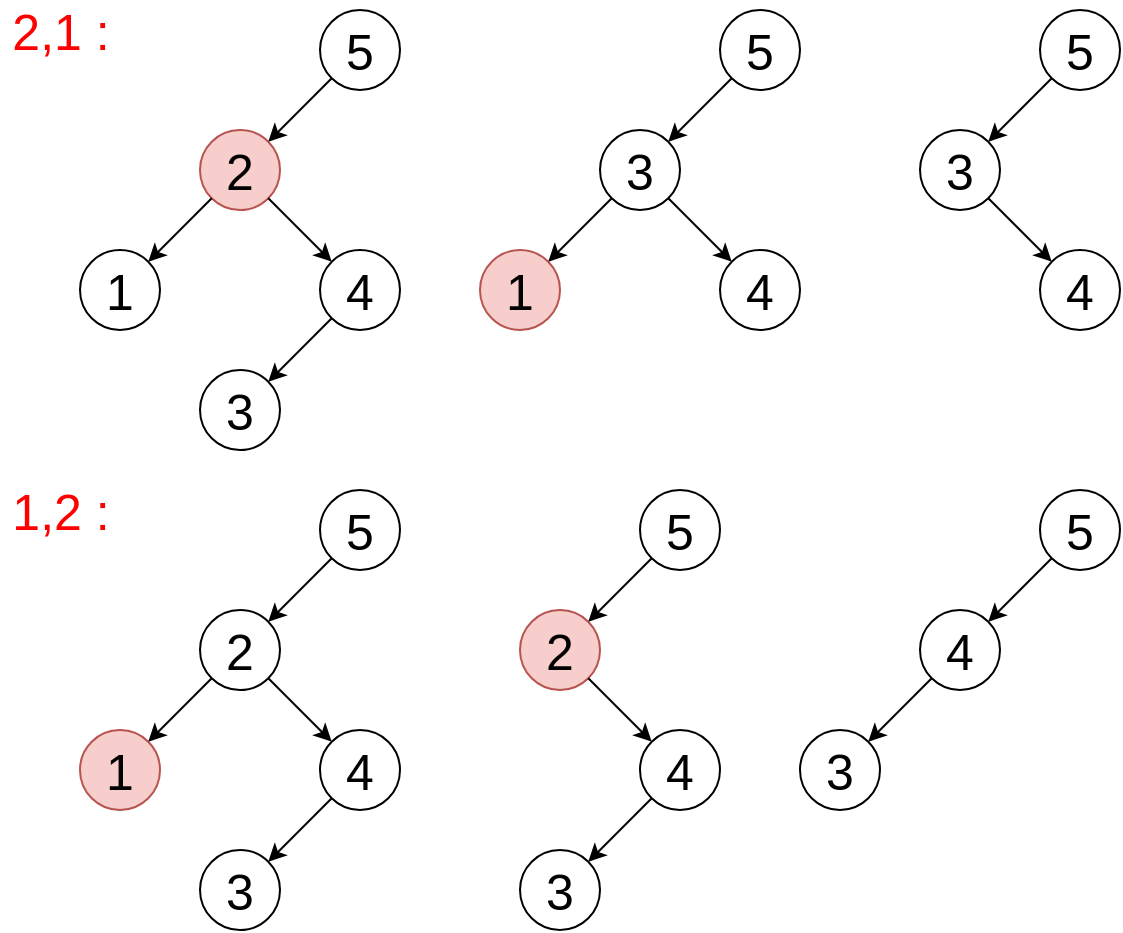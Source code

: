 <mxfile version="13.7.3" type="device"><diagram id="-xMXGvwBYq6znEZraVXv" name="Page-1"><mxGraphModel dx="1221" dy="714" grid="1" gridSize="10" guides="1" tooltips="1" connect="1" arrows="1" fold="1" page="1" pageScale="1" pageWidth="850" pageHeight="1100" math="0" shadow="0"><root><mxCell id="0"/><mxCell id="1" parent="0"/><mxCell id="wONX_S4qBA_uksqhA1Wi-10" value="&lt;font style=&quot;font-size: 25px&quot;&gt;5&lt;/font&gt;" style="ellipse;whiteSpace=wrap;html=1;aspect=fixed;" parent="1" vertex="1"><mxGeometry x="280" y="40" width="40" height="40" as="geometry"/></mxCell><mxCell id="wONX_S4qBA_uksqhA1Wi-11" value="&lt;font style=&quot;font-size: 25px&quot;&gt;2&lt;/font&gt;" style="ellipse;whiteSpace=wrap;html=1;aspect=fixed;fillColor=#f8cecc;strokeColor=#b85450;" parent="1" vertex="1"><mxGeometry x="220" y="100" width="40" height="40" as="geometry"/></mxCell><mxCell id="wONX_S4qBA_uksqhA1Wi-12" value="&lt;font style=&quot;font-size: 25px&quot;&gt;1&lt;/font&gt;" style="ellipse;whiteSpace=wrap;html=1;aspect=fixed;" parent="1" vertex="1"><mxGeometry x="160" y="160" width="40" height="40" as="geometry"/></mxCell><mxCell id="wONX_S4qBA_uksqhA1Wi-13" value="&lt;font style=&quot;font-size: 25px&quot;&gt;4&lt;/font&gt;" style="ellipse;whiteSpace=wrap;html=1;aspect=fixed;" parent="1" vertex="1"><mxGeometry x="280" y="160" width="40" height="40" as="geometry"/></mxCell><mxCell id="wONX_S4qBA_uksqhA1Wi-14" value="&lt;font style=&quot;font-size: 25px&quot;&gt;3&lt;/font&gt;" style="ellipse;whiteSpace=wrap;html=1;aspect=fixed;" parent="1" vertex="1"><mxGeometry x="220" y="220" width="40" height="40" as="geometry"/></mxCell><mxCell id="wONX_S4qBA_uksqhA1Wi-15" value="" style="endArrow=classic;html=1;exitX=0;exitY=1;exitDx=0;exitDy=0;entryX=1;entryY=0;entryDx=0;entryDy=0;" parent="1" source="wONX_S4qBA_uksqhA1Wi-10" target="wONX_S4qBA_uksqhA1Wi-11" edge="1"><mxGeometry width="50" height="50" relative="1" as="geometry"><mxPoint x="370" y="130" as="sourcePoint"/><mxPoint x="420" y="80" as="targetPoint"/></mxGeometry></mxCell><mxCell id="wONX_S4qBA_uksqhA1Wi-16" value="" style="endArrow=classic;html=1;exitX=0;exitY=1;exitDx=0;exitDy=0;entryX=1;entryY=0;entryDx=0;entryDy=0;" parent="1" source="wONX_S4qBA_uksqhA1Wi-11" target="wONX_S4qBA_uksqhA1Wi-12" edge="1"><mxGeometry width="50" height="50" relative="1" as="geometry"><mxPoint x="295.858" y="84.142" as="sourcePoint"/><mxPoint x="264.142" y="115.858" as="targetPoint"/></mxGeometry></mxCell><mxCell id="wONX_S4qBA_uksqhA1Wi-17" value="" style="endArrow=classic;html=1;exitX=1;exitY=1;exitDx=0;exitDy=0;" parent="1" source="wONX_S4qBA_uksqhA1Wi-11" target="wONX_S4qBA_uksqhA1Wi-13" edge="1"><mxGeometry width="50" height="50" relative="1" as="geometry"><mxPoint x="295.858" y="84.142" as="sourcePoint"/><mxPoint x="264.142" y="115.858" as="targetPoint"/></mxGeometry></mxCell><mxCell id="wONX_S4qBA_uksqhA1Wi-18" value="" style="endArrow=classic;html=1;exitX=0;exitY=1;exitDx=0;exitDy=0;entryX=1;entryY=0;entryDx=0;entryDy=0;" parent="1" source="wONX_S4qBA_uksqhA1Wi-13" target="wONX_S4qBA_uksqhA1Wi-14" edge="1"><mxGeometry width="50" height="50" relative="1" as="geometry"><mxPoint x="235.858" y="144.142" as="sourcePoint"/><mxPoint x="204.142" y="175.858" as="targetPoint"/></mxGeometry></mxCell><mxCell id="wONX_S4qBA_uksqhA1Wi-28" value="&lt;font style=&quot;font-size: 25px&quot;&gt;5&lt;/font&gt;" style="ellipse;whiteSpace=wrap;html=1;aspect=fixed;" parent="1" vertex="1"><mxGeometry x="480" y="40" width="40" height="40" as="geometry"/></mxCell><mxCell id="wONX_S4qBA_uksqhA1Wi-29" value="&lt;font style=&quot;font-size: 25px&quot;&gt;3&lt;/font&gt;" style="ellipse;whiteSpace=wrap;html=1;aspect=fixed;" parent="1" vertex="1"><mxGeometry x="420" y="100" width="40" height="40" as="geometry"/></mxCell><mxCell id="wONX_S4qBA_uksqhA1Wi-30" value="&lt;font style=&quot;font-size: 25px&quot;&gt;1&lt;/font&gt;" style="ellipse;whiteSpace=wrap;html=1;aspect=fixed;fillColor=#f8cecc;strokeColor=#b85450;" parent="1" vertex="1"><mxGeometry x="360" y="160" width="40" height="40" as="geometry"/></mxCell><mxCell id="wONX_S4qBA_uksqhA1Wi-31" value="&lt;font style=&quot;font-size: 25px&quot;&gt;4&lt;/font&gt;" style="ellipse;whiteSpace=wrap;html=1;aspect=fixed;" parent="1" vertex="1"><mxGeometry x="480" y="160" width="40" height="40" as="geometry"/></mxCell><mxCell id="wONX_S4qBA_uksqhA1Wi-32" value="" style="endArrow=classic;html=1;exitX=0;exitY=1;exitDx=0;exitDy=0;entryX=1;entryY=0;entryDx=0;entryDy=0;" parent="1" source="wONX_S4qBA_uksqhA1Wi-28" target="wONX_S4qBA_uksqhA1Wi-29" edge="1"><mxGeometry width="50" height="50" relative="1" as="geometry"><mxPoint x="570" y="130" as="sourcePoint"/><mxPoint x="620" y="80" as="targetPoint"/></mxGeometry></mxCell><mxCell id="wONX_S4qBA_uksqhA1Wi-33" value="" style="endArrow=classic;html=1;exitX=0;exitY=1;exitDx=0;exitDy=0;entryX=1;entryY=0;entryDx=0;entryDy=0;" parent="1" source="wONX_S4qBA_uksqhA1Wi-29" target="wONX_S4qBA_uksqhA1Wi-30" edge="1"><mxGeometry width="50" height="50" relative="1" as="geometry"><mxPoint x="495.858" y="84.142" as="sourcePoint"/><mxPoint x="464.142" y="115.858" as="targetPoint"/></mxGeometry></mxCell><mxCell id="wONX_S4qBA_uksqhA1Wi-34" value="" style="endArrow=classic;html=1;exitX=1;exitY=1;exitDx=0;exitDy=0;" parent="1" source="wONX_S4qBA_uksqhA1Wi-29" target="wONX_S4qBA_uksqhA1Wi-31" edge="1"><mxGeometry width="50" height="50" relative="1" as="geometry"><mxPoint x="495.858" y="84.142" as="sourcePoint"/><mxPoint x="464.142" y="115.858" as="targetPoint"/></mxGeometry></mxCell><mxCell id="wONX_S4qBA_uksqhA1Wi-35" value="&lt;font style=&quot;font-size: 25px&quot;&gt;5&lt;/font&gt;" style="ellipse;whiteSpace=wrap;html=1;aspect=fixed;" parent="1" vertex="1"><mxGeometry x="640" y="40" width="40" height="40" as="geometry"/></mxCell><mxCell id="wONX_S4qBA_uksqhA1Wi-36" value="&lt;font style=&quot;font-size: 25px&quot;&gt;3&lt;/font&gt;" style="ellipse;whiteSpace=wrap;html=1;aspect=fixed;" parent="1" vertex="1"><mxGeometry x="580" y="100" width="40" height="40" as="geometry"/></mxCell><mxCell id="wONX_S4qBA_uksqhA1Wi-38" value="&lt;font style=&quot;font-size: 25px&quot;&gt;4&lt;/font&gt;" style="ellipse;whiteSpace=wrap;html=1;aspect=fixed;" parent="1" vertex="1"><mxGeometry x="640" y="160" width="40" height="40" as="geometry"/></mxCell><mxCell id="wONX_S4qBA_uksqhA1Wi-39" value="" style="endArrow=classic;html=1;exitX=0;exitY=1;exitDx=0;exitDy=0;entryX=1;entryY=0;entryDx=0;entryDy=0;" parent="1" source="wONX_S4qBA_uksqhA1Wi-35" target="wONX_S4qBA_uksqhA1Wi-36" edge="1"><mxGeometry width="50" height="50" relative="1" as="geometry"><mxPoint x="730" y="130" as="sourcePoint"/><mxPoint x="780" y="80" as="targetPoint"/></mxGeometry></mxCell><mxCell id="wONX_S4qBA_uksqhA1Wi-41" value="" style="endArrow=classic;html=1;exitX=1;exitY=1;exitDx=0;exitDy=0;" parent="1" source="wONX_S4qBA_uksqhA1Wi-36" target="wONX_S4qBA_uksqhA1Wi-38" edge="1"><mxGeometry width="50" height="50" relative="1" as="geometry"><mxPoint x="655.858" y="84.142" as="sourcePoint"/><mxPoint x="624.142" y="115.858" as="targetPoint"/></mxGeometry></mxCell><mxCell id="wONX_S4qBA_uksqhA1Wi-42" value="&lt;font style=&quot;font-size: 25px&quot;&gt;5&lt;/font&gt;" style="ellipse;whiteSpace=wrap;html=1;aspect=fixed;" parent="1" vertex="1"><mxGeometry x="280" y="280" width="40" height="40" as="geometry"/></mxCell><mxCell id="wONX_S4qBA_uksqhA1Wi-43" value="&lt;font style=&quot;font-size: 25px&quot;&gt;2&lt;/font&gt;" style="ellipse;whiteSpace=wrap;html=1;aspect=fixed;" parent="1" vertex="1"><mxGeometry x="220" y="340" width="40" height="40" as="geometry"/></mxCell><mxCell id="wONX_S4qBA_uksqhA1Wi-44" value="&lt;font style=&quot;font-size: 25px&quot;&gt;1&lt;/font&gt;" style="ellipse;whiteSpace=wrap;html=1;aspect=fixed;fillColor=#f8cecc;strokeColor=#b85450;" parent="1" vertex="1"><mxGeometry x="160" y="400" width="40" height="40" as="geometry"/></mxCell><mxCell id="wONX_S4qBA_uksqhA1Wi-45" value="&lt;font style=&quot;font-size: 25px&quot;&gt;4&lt;/font&gt;" style="ellipse;whiteSpace=wrap;html=1;aspect=fixed;" parent="1" vertex="1"><mxGeometry x="280" y="400" width="40" height="40" as="geometry"/></mxCell><mxCell id="wONX_S4qBA_uksqhA1Wi-46" value="&lt;font style=&quot;font-size: 25px&quot;&gt;3&lt;/font&gt;" style="ellipse;whiteSpace=wrap;html=1;aspect=fixed;" parent="1" vertex="1"><mxGeometry x="220" y="460" width="40" height="40" as="geometry"/></mxCell><mxCell id="wONX_S4qBA_uksqhA1Wi-47" value="" style="endArrow=classic;html=1;exitX=0;exitY=1;exitDx=0;exitDy=0;entryX=1;entryY=0;entryDx=0;entryDy=0;" parent="1" source="wONX_S4qBA_uksqhA1Wi-42" target="wONX_S4qBA_uksqhA1Wi-43" edge="1"><mxGeometry width="50" height="50" relative="1" as="geometry"><mxPoint x="370" y="370" as="sourcePoint"/><mxPoint x="420" y="320" as="targetPoint"/></mxGeometry></mxCell><mxCell id="wONX_S4qBA_uksqhA1Wi-48" value="" style="endArrow=classic;html=1;exitX=0;exitY=1;exitDx=0;exitDy=0;entryX=1;entryY=0;entryDx=0;entryDy=0;" parent="1" source="wONX_S4qBA_uksqhA1Wi-43" target="wONX_S4qBA_uksqhA1Wi-44" edge="1"><mxGeometry width="50" height="50" relative="1" as="geometry"><mxPoint x="295.858" y="324.142" as="sourcePoint"/><mxPoint x="264.142" y="355.858" as="targetPoint"/></mxGeometry></mxCell><mxCell id="wONX_S4qBA_uksqhA1Wi-49" value="" style="endArrow=classic;html=1;exitX=1;exitY=1;exitDx=0;exitDy=0;" parent="1" source="wONX_S4qBA_uksqhA1Wi-43" target="wONX_S4qBA_uksqhA1Wi-45" edge="1"><mxGeometry width="50" height="50" relative="1" as="geometry"><mxPoint x="295.858" y="324.142" as="sourcePoint"/><mxPoint x="264.142" y="355.858" as="targetPoint"/></mxGeometry></mxCell><mxCell id="wONX_S4qBA_uksqhA1Wi-50" value="" style="endArrow=classic;html=1;exitX=0;exitY=1;exitDx=0;exitDy=0;entryX=1;entryY=0;entryDx=0;entryDy=0;" parent="1" source="wONX_S4qBA_uksqhA1Wi-45" target="wONX_S4qBA_uksqhA1Wi-46" edge="1"><mxGeometry width="50" height="50" relative="1" as="geometry"><mxPoint x="235.858" y="384.142" as="sourcePoint"/><mxPoint x="204.142" y="415.858" as="targetPoint"/></mxGeometry></mxCell><mxCell id="wONX_S4qBA_uksqhA1Wi-51" value="&lt;font style=&quot;font-size: 25px&quot;&gt;5&lt;/font&gt;" style="ellipse;whiteSpace=wrap;html=1;aspect=fixed;" parent="1" vertex="1"><mxGeometry x="440" y="280" width="40" height="40" as="geometry"/></mxCell><mxCell id="wONX_S4qBA_uksqhA1Wi-52" value="&lt;font style=&quot;font-size: 25px&quot;&gt;2&lt;/font&gt;" style="ellipse;whiteSpace=wrap;html=1;aspect=fixed;fillColor=#f8cecc;strokeColor=#b85450;" parent="1" vertex="1"><mxGeometry x="380" y="340" width="40" height="40" as="geometry"/></mxCell><mxCell id="wONX_S4qBA_uksqhA1Wi-54" value="&lt;font style=&quot;font-size: 25px&quot;&gt;4&lt;/font&gt;" style="ellipse;whiteSpace=wrap;html=1;aspect=fixed;" parent="1" vertex="1"><mxGeometry x="440" y="400" width="40" height="40" as="geometry"/></mxCell><mxCell id="wONX_S4qBA_uksqhA1Wi-55" value="&lt;font style=&quot;font-size: 25px&quot;&gt;3&lt;/font&gt;" style="ellipse;whiteSpace=wrap;html=1;aspect=fixed;" parent="1" vertex="1"><mxGeometry x="380" y="460" width="40" height="40" as="geometry"/></mxCell><mxCell id="wONX_S4qBA_uksqhA1Wi-56" value="" style="endArrow=classic;html=1;exitX=0;exitY=1;exitDx=0;exitDy=0;entryX=1;entryY=0;entryDx=0;entryDy=0;" parent="1" source="wONX_S4qBA_uksqhA1Wi-51" target="wONX_S4qBA_uksqhA1Wi-52" edge="1"><mxGeometry width="50" height="50" relative="1" as="geometry"><mxPoint x="530" y="370" as="sourcePoint"/><mxPoint x="580" y="320" as="targetPoint"/></mxGeometry></mxCell><mxCell id="wONX_S4qBA_uksqhA1Wi-58" value="" style="endArrow=classic;html=1;exitX=1;exitY=1;exitDx=0;exitDy=0;" parent="1" source="wONX_S4qBA_uksqhA1Wi-52" target="wONX_S4qBA_uksqhA1Wi-54" edge="1"><mxGeometry width="50" height="50" relative="1" as="geometry"><mxPoint x="455.858" y="324.142" as="sourcePoint"/><mxPoint x="424.142" y="355.858" as="targetPoint"/></mxGeometry></mxCell><mxCell id="wONX_S4qBA_uksqhA1Wi-59" value="" style="endArrow=classic;html=1;exitX=0;exitY=1;exitDx=0;exitDy=0;entryX=1;entryY=0;entryDx=0;entryDy=0;" parent="1" source="wONX_S4qBA_uksqhA1Wi-54" target="wONX_S4qBA_uksqhA1Wi-55" edge="1"><mxGeometry width="50" height="50" relative="1" as="geometry"><mxPoint x="395.858" y="384.142" as="sourcePoint"/><mxPoint x="364.142" y="415.858" as="targetPoint"/></mxGeometry></mxCell><mxCell id="wONX_S4qBA_uksqhA1Wi-60" value="&lt;font style=&quot;font-size: 25px&quot;&gt;5&lt;/font&gt;" style="ellipse;whiteSpace=wrap;html=1;aspect=fixed;" parent="1" vertex="1"><mxGeometry x="640" y="280" width="40" height="40" as="geometry"/></mxCell><mxCell id="wONX_S4qBA_uksqhA1Wi-62" value="&lt;font style=&quot;font-size: 25px&quot;&gt;4&lt;/font&gt;" style="ellipse;whiteSpace=wrap;html=1;aspect=fixed;" parent="1" vertex="1"><mxGeometry x="580" y="340" width="40" height="40" as="geometry"/></mxCell><mxCell id="wONX_S4qBA_uksqhA1Wi-63" value="&lt;font style=&quot;font-size: 25px&quot;&gt;3&lt;/font&gt;" style="ellipse;whiteSpace=wrap;html=1;aspect=fixed;" parent="1" vertex="1"><mxGeometry x="520" y="400" width="40" height="40" as="geometry"/></mxCell><mxCell id="wONX_S4qBA_uksqhA1Wi-64" value="" style="endArrow=classic;html=1;exitX=0;exitY=1;exitDx=0;exitDy=0;entryX=1;entryY=0;entryDx=0;entryDy=0;" parent="1" source="wONX_S4qBA_uksqhA1Wi-60" target="wONX_S4qBA_uksqhA1Wi-62" edge="1"><mxGeometry width="50" height="50" relative="1" as="geometry"><mxPoint x="690" y="370" as="sourcePoint"/><mxPoint x="574.142" y="345.858" as="targetPoint"/></mxGeometry></mxCell><mxCell id="wONX_S4qBA_uksqhA1Wi-66" value="" style="endArrow=classic;html=1;exitX=0;exitY=1;exitDx=0;exitDy=0;entryX=1;entryY=0;entryDx=0;entryDy=0;" parent="1" source="wONX_S4qBA_uksqhA1Wi-62" target="wONX_S4qBA_uksqhA1Wi-63" edge="1"><mxGeometry width="50" height="50" relative="1" as="geometry"><mxPoint x="508.358" y="344.142" as="sourcePoint"/><mxPoint x="476.642" y="375.858" as="targetPoint"/></mxGeometry></mxCell><mxCell id="KUKVD6jvaNDwMytg5Hq5-1" value="&lt;span style=&quot;font-size: 25px&quot;&gt;2,1 :&lt;/span&gt;" style="text;html=1;align=center;verticalAlign=middle;resizable=0;points=[];autosize=1;fontColor=#FF0000;" parent="1" vertex="1"><mxGeometry x="120" y="40" width="60" height="20" as="geometry"/></mxCell><mxCell id="KUKVD6jvaNDwMytg5Hq5-2" value="&lt;span style=&quot;font-size: 25px&quot;&gt;1,2 :&lt;/span&gt;" style="text;html=1;align=center;verticalAlign=middle;resizable=0;points=[];autosize=1;fontColor=#FF0000;" parent="1" vertex="1"><mxGeometry x="120" y="280" width="60" height="20" as="geometry"/></mxCell></root></mxGraphModel></diagram></mxfile>
